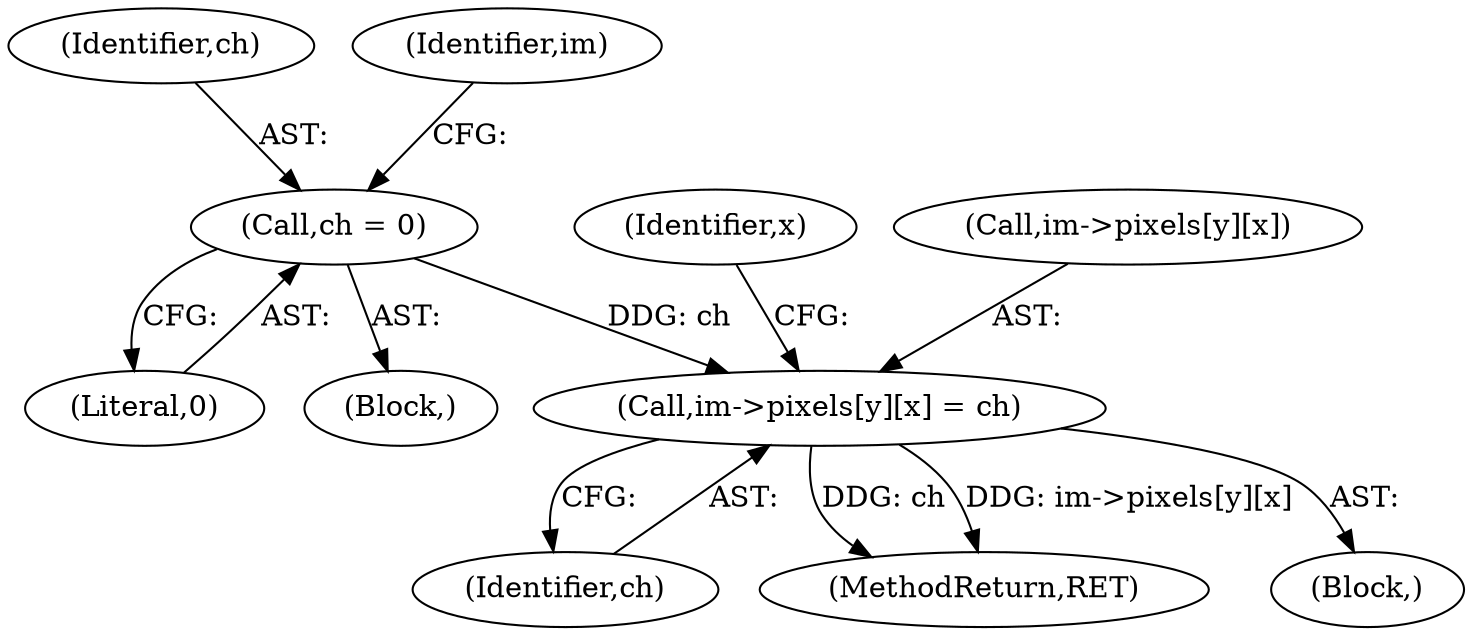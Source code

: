 digraph "0_libgd_fe9ed49dafa993e3af96b6a5a589efeea9bfb36f@array" {
"1000450" [label="(Call,im->pixels[y][x] = ch)"];
"1000447" [label="(Call,ch = 0)"];
"1000458" [label="(Identifier,ch)"];
"1000575" [label="(MethodReturn,RET)"];
"1000408" [label="(Identifier,x)"];
"1000448" [label="(Identifier,ch)"];
"1000438" [label="(Block,)"];
"1000454" [label="(Identifier,im)"];
"1000450" [label="(Call,im->pixels[y][x] = ch)"];
"1000451" [label="(Call,im->pixels[y][x])"];
"1000449" [label="(Literal,0)"];
"1000447" [label="(Call,ch = 0)"];
"1000446" [label="(Block,)"];
"1000450" -> "1000438"  [label="AST: "];
"1000450" -> "1000458"  [label="CFG: "];
"1000451" -> "1000450"  [label="AST: "];
"1000458" -> "1000450"  [label="AST: "];
"1000408" -> "1000450"  [label="CFG: "];
"1000450" -> "1000575"  [label="DDG: ch"];
"1000450" -> "1000575"  [label="DDG: im->pixels[y][x]"];
"1000447" -> "1000450"  [label="DDG: ch"];
"1000447" -> "1000446"  [label="AST: "];
"1000447" -> "1000449"  [label="CFG: "];
"1000448" -> "1000447"  [label="AST: "];
"1000449" -> "1000447"  [label="AST: "];
"1000454" -> "1000447"  [label="CFG: "];
}
